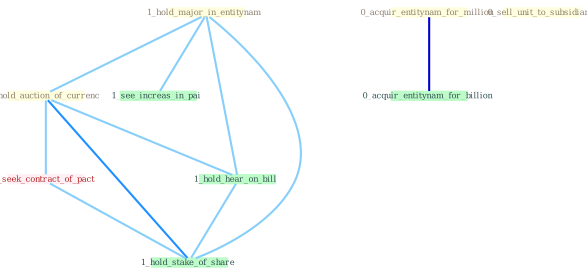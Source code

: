 Graph G{ 
    node
    [shape=polygon,style=filled,width=.5,height=.06,color="#BDFCC9",fixedsize=true,fontsize=4,
    fontcolor="#2f4f4f"];
    {node
    [color="#ffffe0", fontcolor="#8b7d6b"] "1_hold_major_in_entitynam " "1_hold_auction_of_currenc " "0_acquir_entitynam_for_million " "0_sell_unit_to_subsidiari "}
{node [color="#fff0f5", fontcolor="#b22222"] "0_seek_contract_of_pact "}
edge [color="#B0E2FF"];

	"1_hold_major_in_entitynam " -- "1_hold_auction_of_currenc " [w="1", color="#87cefa" ];
	"1_hold_major_in_entitynam " -- "1_see_increas_in_pai " [w="1", color="#87cefa" ];
	"1_hold_major_in_entitynam " -- "1_hold_hear_on_bill " [w="1", color="#87cefa" ];
	"1_hold_major_in_entitynam " -- "1_hold_stake_of_share " [w="1", color="#87cefa" ];
	"1_hold_auction_of_currenc " -- "0_seek_contract_of_pact " [w="1", color="#87cefa" ];
	"1_hold_auction_of_currenc " -- "1_hold_hear_on_bill " [w="1", color="#87cefa" ];
	"1_hold_auction_of_currenc " -- "1_hold_stake_of_share " [w="2", color="#1e90ff" , len=0.8];
	"0_acquir_entitynam_for_million " -- "0_acquir_entitynam_for_billion " [w="3", color="#0000cd" , len=0.6];
	"0_seek_contract_of_pact " -- "1_hold_stake_of_share " [w="1", color="#87cefa" ];
	"1_hold_hear_on_bill " -- "1_hold_stake_of_share " [w="1", color="#87cefa" ];
}